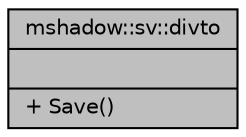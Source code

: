 digraph "mshadow::sv::divto"
{
 // LATEX_PDF_SIZE
  edge [fontname="Helvetica",fontsize="10",labelfontname="Helvetica",labelfontsize="10"];
  node [fontname="Helvetica",fontsize="10",shape=record];
  Node1 [label="{mshadow::sv::divto\n||+ Save()\l}",height=0.2,width=0.4,color="black", fillcolor="grey75", style="filled", fontcolor="black",tooltip="divide to saver: /="];
}
